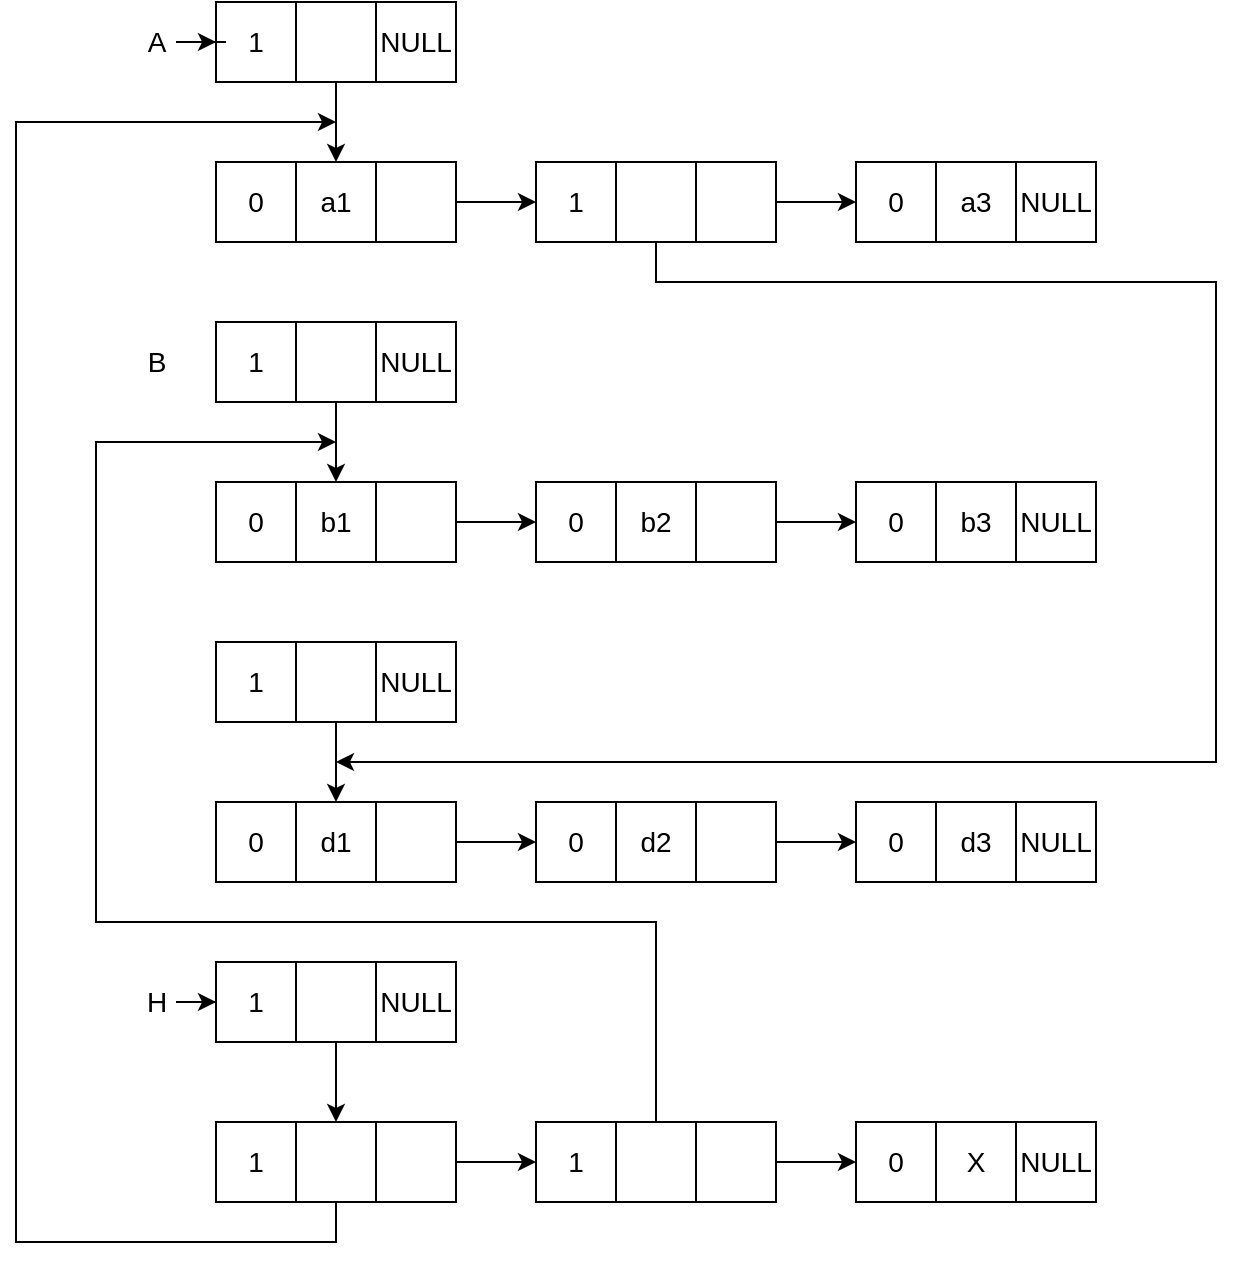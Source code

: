 <mxfile version="15.4.0" type="device"><diagram id="ytzLQUeqKE-ccJ5-80ML" name="第 1 页"><mxGraphModel dx="1221" dy="705" grid="1" gridSize="10" guides="1" tooltips="1" connect="1" arrows="1" fold="1" page="1" pageScale="1" pageWidth="827" pageHeight="1169" math="0" shadow="0"><root><mxCell id="0"/><mxCell id="1" parent="0"/><mxCell id="PDrY759hzcLjg0RLOhAz-77" value="1" style="rounded=0;whiteSpace=wrap;html=1;fontSize=14;" vertex="1" parent="1"><mxGeometry x="120" y="560" width="40" height="40" as="geometry"/></mxCell><mxCell id="PDrY759hzcLjg0RLOhAz-155" style="edgeStyle=orthogonalEdgeStyle;rounded=0;orthogonalLoop=1;jettySize=auto;html=1;fontSize=14;" edge="1" parent="1" source="PDrY759hzcLjg0RLOhAz-78"><mxGeometry relative="1" as="geometry"><mxPoint x="180" y="60" as="targetPoint"/><Array as="points"><mxPoint x="180" y="620"/><mxPoint x="20" y="620"/></Array></mxGeometry></mxCell><mxCell id="PDrY759hzcLjg0RLOhAz-78" value="" style="rounded=0;whiteSpace=wrap;html=1;fontSize=14;" vertex="1" parent="1"><mxGeometry x="160" y="560" width="40" height="40" as="geometry"/></mxCell><mxCell id="PDrY759hzcLjg0RLOhAz-107" style="edgeStyle=orthogonalEdgeStyle;rounded=0;orthogonalLoop=1;jettySize=auto;html=1;entryX=0;entryY=0.5;entryDx=0;entryDy=0;fontSize=14;" edge="1" parent="1" source="PDrY759hzcLjg0RLOhAz-79" target="PDrY759hzcLjg0RLOhAz-80"><mxGeometry relative="1" as="geometry"/></mxCell><mxCell id="PDrY759hzcLjg0RLOhAz-79" value="" style="rounded=0;whiteSpace=wrap;html=1;fontSize=14;" vertex="1" parent="1"><mxGeometry x="200" y="560" width="40" height="40" as="geometry"/></mxCell><mxCell id="PDrY759hzcLjg0RLOhAz-80" value="1" style="rounded=0;whiteSpace=wrap;html=1;fontSize=14;" vertex="1" parent="1"><mxGeometry x="280" y="560" width="40" height="40" as="geometry"/></mxCell><mxCell id="PDrY759hzcLjg0RLOhAz-156" style="edgeStyle=orthogonalEdgeStyle;rounded=0;orthogonalLoop=1;jettySize=auto;html=1;fontSize=14;" edge="1" parent="1" source="PDrY759hzcLjg0RLOhAz-81"><mxGeometry relative="1" as="geometry"><mxPoint x="180" y="220" as="targetPoint"/><Array as="points"><mxPoint x="340" y="460"/><mxPoint x="60" y="460"/></Array></mxGeometry></mxCell><mxCell id="PDrY759hzcLjg0RLOhAz-81" value="" style="rounded=0;whiteSpace=wrap;html=1;fontSize=14;" vertex="1" parent="1"><mxGeometry x="320" y="560" width="40" height="40" as="geometry"/></mxCell><mxCell id="PDrY759hzcLjg0RLOhAz-106" style="edgeStyle=orthogonalEdgeStyle;rounded=0;orthogonalLoop=1;jettySize=auto;html=1;entryX=0;entryY=0.5;entryDx=0;entryDy=0;fontSize=14;" edge="1" parent="1" source="PDrY759hzcLjg0RLOhAz-82" target="PDrY759hzcLjg0RLOhAz-83"><mxGeometry relative="1" as="geometry"/></mxCell><mxCell id="PDrY759hzcLjg0RLOhAz-82" value="" style="rounded=0;whiteSpace=wrap;html=1;fontSize=14;" vertex="1" parent="1"><mxGeometry x="360" y="560" width="40" height="40" as="geometry"/></mxCell><mxCell id="PDrY759hzcLjg0RLOhAz-83" value="0" style="rounded=0;whiteSpace=wrap;html=1;fontSize=14;" vertex="1" parent="1"><mxGeometry x="440" y="560" width="40" height="40" as="geometry"/></mxCell><mxCell id="PDrY759hzcLjg0RLOhAz-84" value="X" style="rounded=0;whiteSpace=wrap;html=1;fontSize=14;" vertex="1" parent="1"><mxGeometry x="480" y="560" width="40" height="40" as="geometry"/></mxCell><mxCell id="PDrY759hzcLjg0RLOhAz-85" value="NULL" style="rounded=0;whiteSpace=wrap;html=1;fontSize=14;" vertex="1" parent="1"><mxGeometry x="520" y="560" width="40" height="40" as="geometry"/></mxCell><mxCell id="PDrY759hzcLjg0RLOhAz-153" style="edgeStyle=orthogonalEdgeStyle;rounded=0;orthogonalLoop=1;jettySize=auto;html=1;entryX=0;entryY=0.5;entryDx=0;entryDy=0;fontSize=14;" edge="1" parent="1" source="PDrY759hzcLjg0RLOhAz-86" target="PDrY759hzcLjg0RLOhAz-150"><mxGeometry relative="1" as="geometry"/></mxCell><mxCell id="PDrY759hzcLjg0RLOhAz-86" value="H" style="text;html=1;align=center;verticalAlign=middle;resizable=0;points=[];autosize=1;strokeColor=none;fillColor=none;fontSize=14;" vertex="1" parent="1"><mxGeometry x="75" y="490" width="30" height="20" as="geometry"/></mxCell><mxCell id="PDrY759hzcLjg0RLOhAz-88" value="0" style="rounded=0;whiteSpace=wrap;html=1;fontSize=14;" vertex="1" parent="1"><mxGeometry x="120" y="240" width="40" height="40" as="geometry"/></mxCell><mxCell id="PDrY759hzcLjg0RLOhAz-89" value="b1" style="rounded=0;whiteSpace=wrap;html=1;fontSize=14;" vertex="1" parent="1"><mxGeometry x="160" y="240" width="40" height="40" as="geometry"/></mxCell><mxCell id="PDrY759hzcLjg0RLOhAz-97" style="edgeStyle=orthogonalEdgeStyle;rounded=0;orthogonalLoop=1;jettySize=auto;html=1;entryX=0;entryY=0.5;entryDx=0;entryDy=0;fontSize=14;" edge="1" parent="1" source="PDrY759hzcLjg0RLOhAz-90" target="PDrY759hzcLjg0RLOhAz-91"><mxGeometry relative="1" as="geometry"/></mxCell><mxCell id="PDrY759hzcLjg0RLOhAz-90" value="" style="rounded=0;whiteSpace=wrap;html=1;fontSize=14;" vertex="1" parent="1"><mxGeometry x="200" y="240" width="40" height="40" as="geometry"/></mxCell><mxCell id="PDrY759hzcLjg0RLOhAz-91" value="0" style="rounded=0;whiteSpace=wrap;html=1;fontSize=14;" vertex="1" parent="1"><mxGeometry x="280" y="240" width="40" height="40" as="geometry"/></mxCell><mxCell id="PDrY759hzcLjg0RLOhAz-92" value="b2" style="rounded=0;whiteSpace=wrap;html=1;fontSize=14;" vertex="1" parent="1"><mxGeometry x="320" y="240" width="40" height="40" as="geometry"/></mxCell><mxCell id="PDrY759hzcLjg0RLOhAz-98" style="edgeStyle=orthogonalEdgeStyle;rounded=0;orthogonalLoop=1;jettySize=auto;html=1;entryX=0;entryY=0.5;entryDx=0;entryDy=0;fontSize=14;" edge="1" parent="1" source="PDrY759hzcLjg0RLOhAz-93" target="PDrY759hzcLjg0RLOhAz-94"><mxGeometry relative="1" as="geometry"/></mxCell><mxCell id="PDrY759hzcLjg0RLOhAz-93" value="" style="rounded=0;whiteSpace=wrap;html=1;fontSize=14;" vertex="1" parent="1"><mxGeometry x="360" y="240" width="40" height="40" as="geometry"/></mxCell><mxCell id="PDrY759hzcLjg0RLOhAz-94" value="0" style="rounded=0;whiteSpace=wrap;html=1;fontSize=14;" vertex="1" parent="1"><mxGeometry x="440" y="240" width="40" height="40" as="geometry"/></mxCell><mxCell id="PDrY759hzcLjg0RLOhAz-95" value="b3" style="rounded=0;whiteSpace=wrap;html=1;fontSize=14;" vertex="1" parent="1"><mxGeometry x="480" y="240" width="40" height="40" as="geometry"/></mxCell><mxCell id="PDrY759hzcLjg0RLOhAz-96" value="NULL" style="rounded=0;whiteSpace=wrap;html=1;fontSize=14;" vertex="1" parent="1"><mxGeometry x="520" y="240" width="40" height="40" as="geometry"/></mxCell><mxCell id="PDrY759hzcLjg0RLOhAz-99" value="1" style="rounded=0;whiteSpace=wrap;html=1;fontSize=14;" vertex="1" parent="1"><mxGeometry x="120" y="160" width="40" height="40" as="geometry"/></mxCell><mxCell id="PDrY759hzcLjg0RLOhAz-104" style="edgeStyle=orthogonalEdgeStyle;rounded=0;orthogonalLoop=1;jettySize=auto;html=1;entryX=0.5;entryY=0;entryDx=0;entryDy=0;fontSize=14;" edge="1" parent="1" source="PDrY759hzcLjg0RLOhAz-100" target="PDrY759hzcLjg0RLOhAz-89"><mxGeometry relative="1" as="geometry"/></mxCell><mxCell id="PDrY759hzcLjg0RLOhAz-100" value="" style="rounded=0;whiteSpace=wrap;html=1;fontSize=14;" vertex="1" parent="1"><mxGeometry x="160" y="160" width="40" height="40" as="geometry"/></mxCell><mxCell id="PDrY759hzcLjg0RLOhAz-101" value="NULL" style="rounded=0;whiteSpace=wrap;html=1;fontSize=14;" vertex="1" parent="1"><mxGeometry x="200" y="160" width="40" height="40" as="geometry"/></mxCell><mxCell id="PDrY759hzcLjg0RLOhAz-102" value="B" style="text;html=1;align=center;verticalAlign=middle;resizable=0;points=[];autosize=1;strokeColor=none;fillColor=none;fontSize=14;" vertex="1" parent="1"><mxGeometry x="75" y="170" width="30" height="20" as="geometry"/></mxCell><mxCell id="PDrY759hzcLjg0RLOhAz-109" value="1" style="rounded=0;whiteSpace=wrap;html=1;fontSize=14;" vertex="1" parent="1"><mxGeometry x="120" width="40" height="40" as="geometry"/></mxCell><mxCell id="PDrY759hzcLjg0RLOhAz-117" style="edgeStyle=orthogonalEdgeStyle;rounded=0;orthogonalLoop=1;jettySize=auto;html=1;entryX=0.5;entryY=0;entryDx=0;entryDy=0;fontSize=14;" edge="1" parent="1" source="PDrY759hzcLjg0RLOhAz-110" target="PDrY759hzcLjg0RLOhAz-115"><mxGeometry relative="1" as="geometry"/></mxCell><mxCell id="PDrY759hzcLjg0RLOhAz-110" value="" style="rounded=0;whiteSpace=wrap;html=1;fontSize=14;" vertex="1" parent="1"><mxGeometry x="160" width="40" height="40" as="geometry"/></mxCell><mxCell id="PDrY759hzcLjg0RLOhAz-111" value="NULL" style="rounded=0;whiteSpace=wrap;html=1;fontSize=14;" vertex="1" parent="1"><mxGeometry x="200" width="40" height="40" as="geometry"/></mxCell><mxCell id="PDrY759hzcLjg0RLOhAz-113" style="edgeStyle=orthogonalEdgeStyle;rounded=0;orthogonalLoop=1;jettySize=auto;html=1;entryX=0;entryY=0.5;entryDx=0;entryDy=0;fontSize=14;" edge="1" parent="1" source="PDrY759hzcLjg0RLOhAz-112" target="PDrY759hzcLjg0RLOhAz-109"><mxGeometry relative="1" as="geometry"/></mxCell><mxCell id="PDrY759hzcLjg0RLOhAz-112" value="A" style="text;html=1;align=center;verticalAlign=middle;resizable=0;points=[];autosize=1;strokeColor=none;fillColor=none;fontSize=14;" vertex="1" parent="1"><mxGeometry x="75" y="10" width="30" height="20" as="geometry"/></mxCell><mxCell id="PDrY759hzcLjg0RLOhAz-114" value="0" style="rounded=0;whiteSpace=wrap;html=1;fontSize=14;" vertex="1" parent="1"><mxGeometry x="120" y="80" width="40" height="40" as="geometry"/></mxCell><mxCell id="PDrY759hzcLjg0RLOhAz-115" value="a1" style="rounded=0;whiteSpace=wrap;html=1;fontSize=14;" vertex="1" parent="1"><mxGeometry x="160" y="80" width="40" height="40" as="geometry"/></mxCell><mxCell id="PDrY759hzcLjg0RLOhAz-126" style="edgeStyle=orthogonalEdgeStyle;rounded=0;orthogonalLoop=1;jettySize=auto;html=1;entryX=0;entryY=0.5;entryDx=0;entryDy=0;fontSize=14;" edge="1" parent="1" source="PDrY759hzcLjg0RLOhAz-116" target="PDrY759hzcLjg0RLOhAz-118"><mxGeometry relative="1" as="geometry"/></mxCell><mxCell id="PDrY759hzcLjg0RLOhAz-116" value="" style="rounded=0;whiteSpace=wrap;html=1;fontSize=14;" vertex="1" parent="1"><mxGeometry x="200" y="80" width="40" height="40" as="geometry"/></mxCell><mxCell id="PDrY759hzcLjg0RLOhAz-118" value="1" style="rounded=0;whiteSpace=wrap;html=1;fontSize=14;" vertex="1" parent="1"><mxGeometry x="280" y="80" width="40" height="40" as="geometry"/></mxCell><mxCell id="PDrY759hzcLjg0RLOhAz-157" style="edgeStyle=orthogonalEdgeStyle;rounded=0;orthogonalLoop=1;jettySize=auto;html=1;fontSize=14;" edge="1" parent="1" source="PDrY759hzcLjg0RLOhAz-119"><mxGeometry relative="1" as="geometry"><mxPoint x="180" y="380" as="targetPoint"/><Array as="points"><mxPoint x="340" y="140"/><mxPoint x="620" y="140"/></Array></mxGeometry></mxCell><mxCell id="PDrY759hzcLjg0RLOhAz-119" value="" style="rounded=0;whiteSpace=wrap;html=1;fontSize=14;" vertex="1" parent="1"><mxGeometry x="320" y="80" width="40" height="40" as="geometry"/></mxCell><mxCell id="PDrY759hzcLjg0RLOhAz-125" style="edgeStyle=orthogonalEdgeStyle;rounded=0;orthogonalLoop=1;jettySize=auto;html=1;entryX=0;entryY=0.5;entryDx=0;entryDy=0;fontSize=14;" edge="1" parent="1" source="PDrY759hzcLjg0RLOhAz-120" target="PDrY759hzcLjg0RLOhAz-121"><mxGeometry relative="1" as="geometry"/></mxCell><mxCell id="PDrY759hzcLjg0RLOhAz-120" value="" style="rounded=0;whiteSpace=wrap;html=1;fontSize=14;" vertex="1" parent="1"><mxGeometry x="360" y="80" width="40" height="40" as="geometry"/></mxCell><mxCell id="PDrY759hzcLjg0RLOhAz-121" value="0" style="rounded=0;whiteSpace=wrap;html=1;fontSize=14;" vertex="1" parent="1"><mxGeometry x="440" y="80" width="40" height="40" as="geometry"/></mxCell><mxCell id="PDrY759hzcLjg0RLOhAz-122" value="a3" style="rounded=0;whiteSpace=wrap;html=1;fontSize=14;" vertex="1" parent="1"><mxGeometry x="480" y="80" width="40" height="40" as="geometry"/></mxCell><mxCell id="PDrY759hzcLjg0RLOhAz-123" value="NULL" style="rounded=0;whiteSpace=wrap;html=1;fontSize=14;" vertex="1" parent="1"><mxGeometry x="520" y="80" width="40" height="40" as="geometry"/></mxCell><mxCell id="PDrY759hzcLjg0RLOhAz-132" value="1" style="rounded=0;whiteSpace=wrap;html=1;fontSize=14;" vertex="1" parent="1"><mxGeometry x="120" y="320" width="40" height="40" as="geometry"/></mxCell><mxCell id="PDrY759hzcLjg0RLOhAz-149" style="edgeStyle=orthogonalEdgeStyle;rounded=0;orthogonalLoop=1;jettySize=auto;html=1;entryX=0.5;entryY=0;entryDx=0;entryDy=0;fontSize=14;" edge="1" parent="1" source="PDrY759hzcLjg0RLOhAz-133" target="PDrY759hzcLjg0RLOhAz-138"><mxGeometry relative="1" as="geometry"/></mxCell><mxCell id="PDrY759hzcLjg0RLOhAz-133" value="" style="rounded=0;whiteSpace=wrap;html=1;fontSize=14;" vertex="1" parent="1"><mxGeometry x="160" y="320" width="40" height="40" as="geometry"/></mxCell><mxCell id="PDrY759hzcLjg0RLOhAz-134" value="NULL" style="rounded=0;whiteSpace=wrap;html=1;fontSize=14;" vertex="1" parent="1"><mxGeometry x="200" y="320" width="40" height="40" as="geometry"/></mxCell><mxCell id="PDrY759hzcLjg0RLOhAz-137" value="0" style="rounded=0;whiteSpace=wrap;html=1;fontSize=14;" vertex="1" parent="1"><mxGeometry x="120" y="400" width="40" height="40" as="geometry"/></mxCell><mxCell id="PDrY759hzcLjg0RLOhAz-138" value="d1" style="rounded=0;whiteSpace=wrap;html=1;fontSize=14;" vertex="1" parent="1"><mxGeometry x="160" y="400" width="40" height="40" as="geometry"/></mxCell><mxCell id="PDrY759hzcLjg0RLOhAz-139" style="edgeStyle=orthogonalEdgeStyle;rounded=0;orthogonalLoop=1;jettySize=auto;html=1;entryX=0;entryY=0.5;entryDx=0;entryDy=0;fontSize=14;" edge="1" parent="1" source="PDrY759hzcLjg0RLOhAz-140" target="PDrY759hzcLjg0RLOhAz-141"><mxGeometry relative="1" as="geometry"/></mxCell><mxCell id="PDrY759hzcLjg0RLOhAz-140" value="" style="rounded=0;whiteSpace=wrap;html=1;fontSize=14;" vertex="1" parent="1"><mxGeometry x="200" y="400" width="40" height="40" as="geometry"/></mxCell><mxCell id="PDrY759hzcLjg0RLOhAz-141" value="0" style="rounded=0;whiteSpace=wrap;html=1;fontSize=14;" vertex="1" parent="1"><mxGeometry x="280" y="400" width="40" height="40" as="geometry"/></mxCell><mxCell id="PDrY759hzcLjg0RLOhAz-142" value="d2" style="rounded=0;whiteSpace=wrap;html=1;fontSize=14;" vertex="1" parent="1"><mxGeometry x="320" y="400" width="40" height="40" as="geometry"/></mxCell><mxCell id="PDrY759hzcLjg0RLOhAz-143" style="edgeStyle=orthogonalEdgeStyle;rounded=0;orthogonalLoop=1;jettySize=auto;html=1;entryX=0;entryY=0.5;entryDx=0;entryDy=0;fontSize=14;" edge="1" parent="1" source="PDrY759hzcLjg0RLOhAz-144" target="PDrY759hzcLjg0RLOhAz-145"><mxGeometry relative="1" as="geometry"/></mxCell><mxCell id="PDrY759hzcLjg0RLOhAz-144" value="" style="rounded=0;whiteSpace=wrap;html=1;fontSize=14;" vertex="1" parent="1"><mxGeometry x="360" y="400" width="40" height="40" as="geometry"/></mxCell><mxCell id="PDrY759hzcLjg0RLOhAz-145" value="0" style="rounded=0;whiteSpace=wrap;html=1;fontSize=14;" vertex="1" parent="1"><mxGeometry x="440" y="400" width="40" height="40" as="geometry"/></mxCell><mxCell id="PDrY759hzcLjg0RLOhAz-146" value="d3" style="rounded=0;whiteSpace=wrap;html=1;fontSize=14;" vertex="1" parent="1"><mxGeometry x="480" y="400" width="40" height="40" as="geometry"/></mxCell><mxCell id="PDrY759hzcLjg0RLOhAz-147" value="NULL" style="rounded=0;whiteSpace=wrap;html=1;fontSize=14;" vertex="1" parent="1"><mxGeometry x="520" y="400" width="40" height="40" as="geometry"/></mxCell><mxCell id="PDrY759hzcLjg0RLOhAz-150" value="1" style="rounded=0;whiteSpace=wrap;html=1;fontSize=14;" vertex="1" parent="1"><mxGeometry x="120" y="480" width="40" height="40" as="geometry"/></mxCell><mxCell id="PDrY759hzcLjg0RLOhAz-154" style="edgeStyle=orthogonalEdgeStyle;rounded=0;orthogonalLoop=1;jettySize=auto;html=1;entryX=0.5;entryY=0;entryDx=0;entryDy=0;fontSize=14;" edge="1" parent="1" source="PDrY759hzcLjg0RLOhAz-151" target="PDrY759hzcLjg0RLOhAz-78"><mxGeometry relative="1" as="geometry"/></mxCell><mxCell id="PDrY759hzcLjg0RLOhAz-151" value="" style="rounded=0;whiteSpace=wrap;html=1;fontSize=14;" vertex="1" parent="1"><mxGeometry x="160" y="480" width="40" height="40" as="geometry"/></mxCell><mxCell id="PDrY759hzcLjg0RLOhAz-152" value="NULL" style="rounded=0;whiteSpace=wrap;html=1;fontSize=14;" vertex="1" parent="1"><mxGeometry x="200" y="480" width="40" height="40" as="geometry"/></mxCell></root></mxGraphModel></diagram></mxfile>